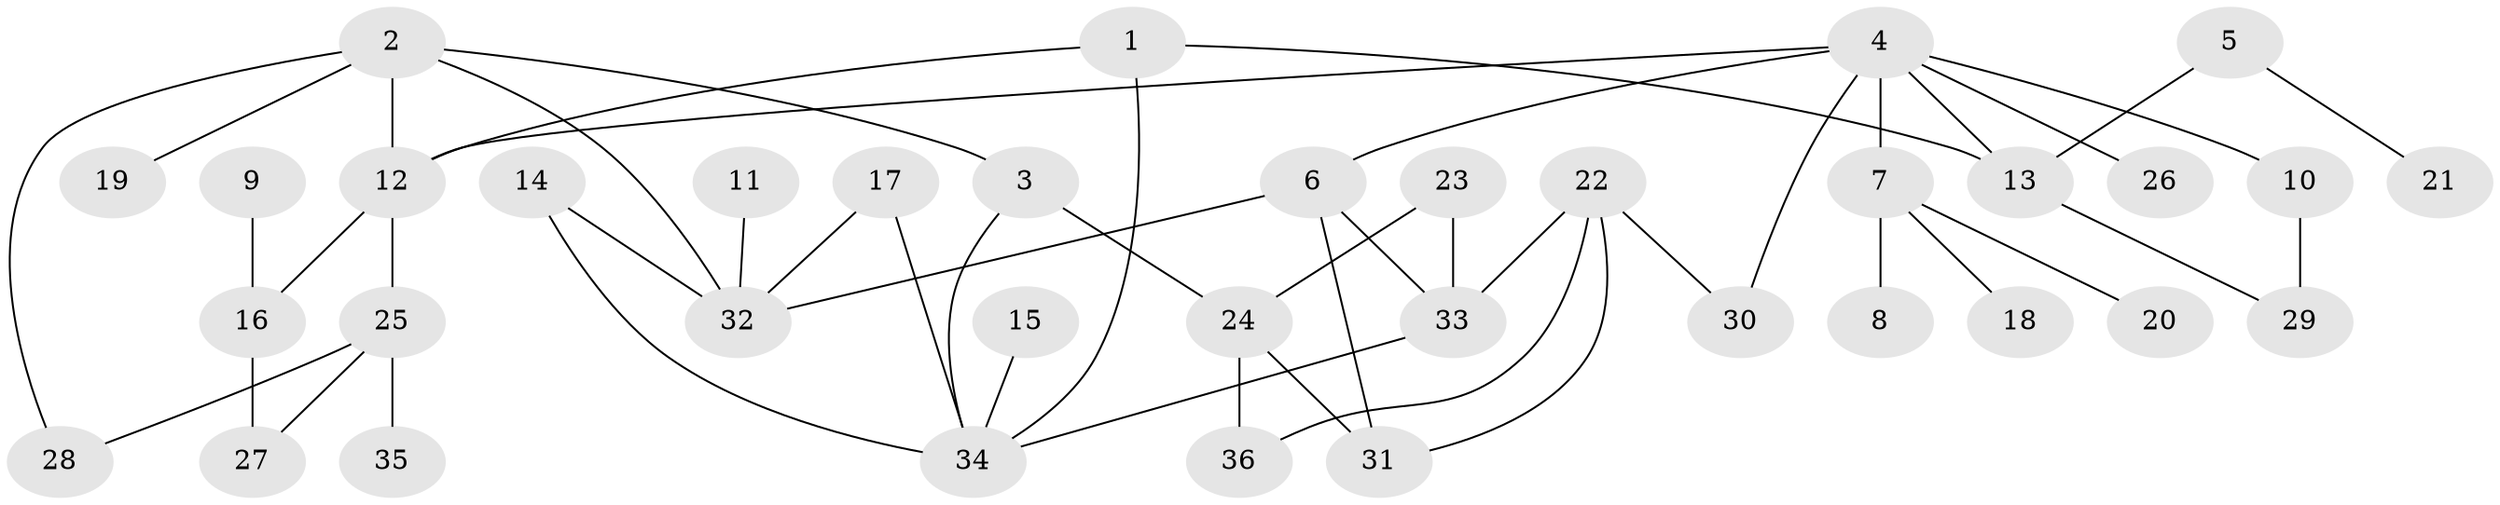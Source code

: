 // original degree distribution, {5: 0.034782608695652174, 4: 0.09565217391304348, 3: 0.1826086956521739, 2: 0.30434782608695654, 6: 0.02608695652173913, 7: 0.008695652173913044, 1: 0.34782608695652173}
// Generated by graph-tools (version 1.1) at 2025/36/03/04/25 23:36:11]
// undirected, 36 vertices, 49 edges
graph export_dot {
  node [color=gray90,style=filled];
  1;
  2;
  3;
  4;
  5;
  6;
  7;
  8;
  9;
  10;
  11;
  12;
  13;
  14;
  15;
  16;
  17;
  18;
  19;
  20;
  21;
  22;
  23;
  24;
  25;
  26;
  27;
  28;
  29;
  30;
  31;
  32;
  33;
  34;
  35;
  36;
  1 -- 12 [weight=1.0];
  1 -- 13 [weight=1.0];
  1 -- 34 [weight=1.0];
  2 -- 3 [weight=1.0];
  2 -- 12 [weight=1.0];
  2 -- 19 [weight=1.0];
  2 -- 28 [weight=1.0];
  2 -- 32 [weight=1.0];
  3 -- 24 [weight=1.0];
  3 -- 34 [weight=1.0];
  4 -- 6 [weight=1.0];
  4 -- 7 [weight=1.0];
  4 -- 10 [weight=1.0];
  4 -- 12 [weight=1.0];
  4 -- 13 [weight=1.0];
  4 -- 26 [weight=1.0];
  4 -- 30 [weight=1.0];
  5 -- 13 [weight=1.0];
  5 -- 21 [weight=1.0];
  6 -- 31 [weight=1.0];
  6 -- 32 [weight=1.0];
  6 -- 33 [weight=1.0];
  7 -- 8 [weight=1.0];
  7 -- 18 [weight=1.0];
  7 -- 20 [weight=1.0];
  9 -- 16 [weight=1.0];
  10 -- 29 [weight=1.0];
  11 -- 32 [weight=1.0];
  12 -- 16 [weight=2.0];
  12 -- 25 [weight=2.0];
  13 -- 29 [weight=1.0];
  14 -- 32 [weight=1.0];
  14 -- 34 [weight=1.0];
  15 -- 34 [weight=1.0];
  16 -- 27 [weight=1.0];
  17 -- 32 [weight=1.0];
  17 -- 34 [weight=1.0];
  22 -- 30 [weight=1.0];
  22 -- 31 [weight=1.0];
  22 -- 33 [weight=2.0];
  22 -- 36 [weight=1.0];
  23 -- 24 [weight=1.0];
  23 -- 33 [weight=1.0];
  24 -- 31 [weight=1.0];
  24 -- 36 [weight=1.0];
  25 -- 27 [weight=1.0];
  25 -- 28 [weight=1.0];
  25 -- 35 [weight=1.0];
  33 -- 34 [weight=1.0];
}

